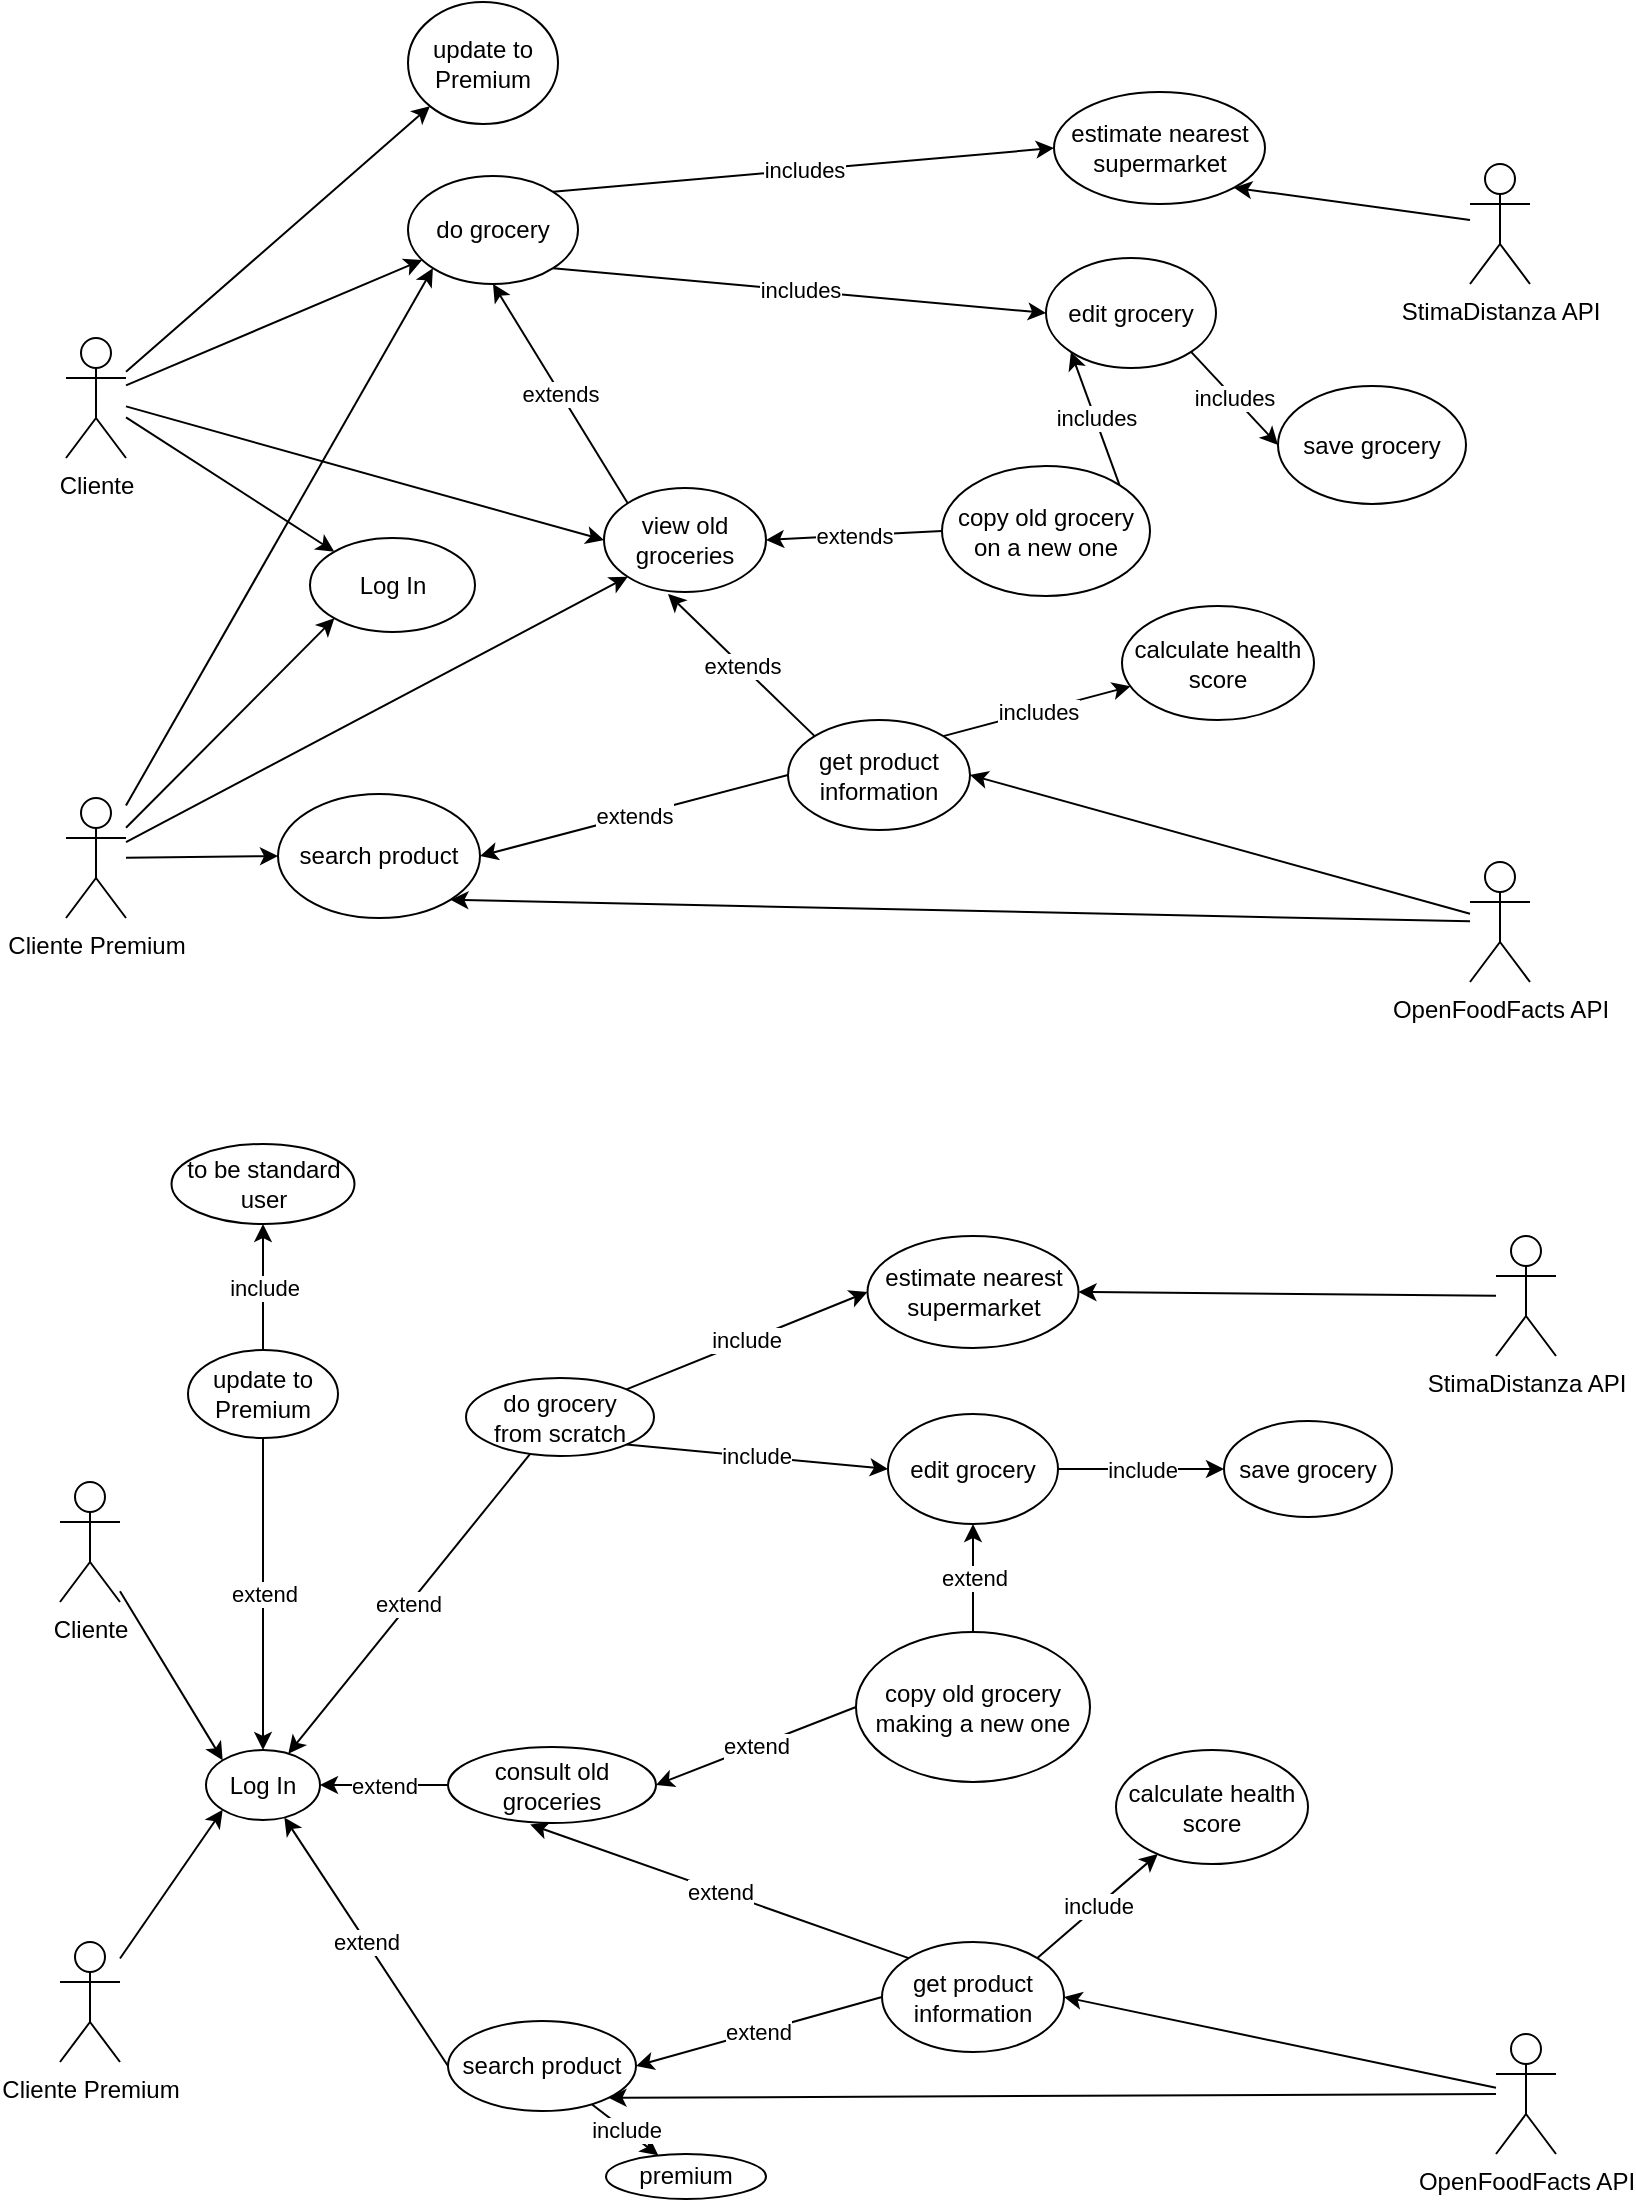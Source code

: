 <mxfile version="20.8.5" type="device"><diagram id="C5RBs43oDa-KdzZeNtuy" name="Page-1"><mxGraphModel dx="1185" dy="642" grid="0" gridSize="10" guides="1" tooltips="1" connect="1" arrows="1" fold="1" page="1" pageScale="1" pageWidth="827" pageHeight="1169" math="0" shadow="0"><root><mxCell id="WIyWlLk6GJQsqaUBKTNV-0"/><mxCell id="WIyWlLk6GJQsqaUBKTNV-1" parent="WIyWlLk6GJQsqaUBKTNV-0"/><mxCell id="_w9Z4x4CN5F694CQqwq8-0" value="Cliente&lt;br&gt;" style="shape=umlActor;verticalLabelPosition=bottom;verticalAlign=top;html=1;outlineConnect=0;" parent="WIyWlLk6GJQsqaUBKTNV-1" vertex="1"><mxGeometry x="53" y="231" width="30" height="60" as="geometry"/></mxCell><mxCell id="WxcbaybQbfAevBzXN4X7-0" value="estimate nearest supermarket" style="ellipse;whiteSpace=wrap;html=1;" parent="WIyWlLk6GJQsqaUBKTNV-1" vertex="1"><mxGeometry x="547" y="108" width="105.5" height="56" as="geometry"/></mxCell><mxCell id="WxcbaybQbfAevBzXN4X7-1" value="edit grocery" style="ellipse;whiteSpace=wrap;html=1;" parent="WIyWlLk6GJQsqaUBKTNV-1" vertex="1"><mxGeometry x="543" y="191" width="85" height="55" as="geometry"/></mxCell><mxCell id="WxcbaybQbfAevBzXN4X7-2" value="save grocery" style="ellipse;whiteSpace=wrap;html=1;" parent="WIyWlLk6GJQsqaUBKTNV-1" vertex="1"><mxGeometry x="659" y="255" width="94" height="59" as="geometry"/></mxCell><mxCell id="WxcbaybQbfAevBzXN4X7-4" value="" style="endArrow=classic;html=1;rounded=0;" parent="WIyWlLk6GJQsqaUBKTNV-1" source="_w9Z4x4CN5F694CQqwq8-0" target="WxcbaybQbfAevBzXN4X7-5" edge="1"><mxGeometry width="50" height="50" relative="1" as="geometry"><mxPoint x="506" y="348" as="sourcePoint"/><mxPoint x="218" y="393" as="targetPoint"/></mxGeometry></mxCell><mxCell id="WxcbaybQbfAevBzXN4X7-5" value="do grocery" style="ellipse;whiteSpace=wrap;html=1;" parent="WIyWlLk6GJQsqaUBKTNV-1" vertex="1"><mxGeometry x="224" y="150" width="85" height="54" as="geometry"/></mxCell><mxCell id="WxcbaybQbfAevBzXN4X7-11" value="OpenFoodFacts API&lt;br&gt;" style="shape=umlActor;verticalLabelPosition=bottom;verticalAlign=top;html=1;outlineConnect=0;" parent="WIyWlLk6GJQsqaUBKTNV-1" vertex="1"><mxGeometry x="755" y="493" width="30" height="60" as="geometry"/></mxCell><mxCell id="WxcbaybQbfAevBzXN4X7-12" value="StimaDistanza API" style="shape=umlActor;verticalLabelPosition=bottom;verticalAlign=top;html=1;outlineConnect=0;" parent="WIyWlLk6GJQsqaUBKTNV-1" vertex="1"><mxGeometry x="755" y="144" width="30" height="60" as="geometry"/></mxCell><mxCell id="WxcbaybQbfAevBzXN4X7-13" value="search product" style="ellipse;whiteSpace=wrap;html=1;" parent="WIyWlLk6GJQsqaUBKTNV-1" vertex="1"><mxGeometry x="159" y="459" width="101" height="62" as="geometry"/></mxCell><mxCell id="WxcbaybQbfAevBzXN4X7-15" value="" style="endArrow=classic;html=1;rounded=0;entryX=1;entryY=1;entryDx=0;entryDy=0;" parent="WIyWlLk6GJQsqaUBKTNV-1" source="WxcbaybQbfAevBzXN4X7-11" target="WxcbaybQbfAevBzXN4X7-13" edge="1"><mxGeometry width="50" height="50" relative="1" as="geometry"><mxPoint x="527" y="-59" as="sourcePoint"/><mxPoint x="653" y="4" as="targetPoint"/></mxGeometry></mxCell><mxCell id="WxcbaybQbfAevBzXN4X7-18" value="includes" style="endArrow=classic;html=1;rounded=0;exitX=1;exitY=0;exitDx=0;exitDy=0;" parent="WIyWlLk6GJQsqaUBKTNV-1" source="WxcbaybQbfAevBzXN4X7-29" target="WxcbaybQbfAevBzXN4X7-19" edge="1"><mxGeometry width="50" height="50" relative="1" as="geometry"><mxPoint x="493" y="-97" as="sourcePoint"/><mxPoint x="443" y="-20" as="targetPoint"/></mxGeometry></mxCell><mxCell id="WxcbaybQbfAevBzXN4X7-19" value="calculate health score" style="ellipse;whiteSpace=wrap;html=1;" parent="WIyWlLk6GJQsqaUBKTNV-1" vertex="1"><mxGeometry x="581" y="365" width="96" height="57" as="geometry"/></mxCell><mxCell id="WxcbaybQbfAevBzXN4X7-25" value="" style="endArrow=classic;html=1;rounded=0;entryX=1;entryY=1;entryDx=0;entryDy=0;" parent="WIyWlLk6GJQsqaUBKTNV-1" source="WxcbaybQbfAevBzXN4X7-12" target="WxcbaybQbfAevBzXN4X7-0" edge="1"><mxGeometry width="50" height="50" relative="1" as="geometry"><mxPoint x="472" y="440" as="sourcePoint"/><mxPoint x="522" y="390" as="targetPoint"/></mxGeometry></mxCell><mxCell id="WxcbaybQbfAevBzXN4X7-29" value="get product information" style="ellipse;whiteSpace=wrap;html=1;" parent="WIyWlLk6GJQsqaUBKTNV-1" vertex="1"><mxGeometry x="414" y="422" width="91" height="55" as="geometry"/></mxCell><mxCell id="WxcbaybQbfAevBzXN4X7-30" value="" style="endArrow=classic;html=1;rounded=0;entryX=1;entryY=0.5;entryDx=0;entryDy=0;" parent="WIyWlLk6GJQsqaUBKTNV-1" source="WxcbaybQbfAevBzXN4X7-11" target="WxcbaybQbfAevBzXN4X7-29" edge="1"><mxGeometry width="50" height="50" relative="1" as="geometry"><mxPoint x="493" y="-47" as="sourcePoint"/><mxPoint x="543" y="-97" as="targetPoint"/></mxGeometry></mxCell><mxCell id="WxcbaybQbfAevBzXN4X7-31" value="extends" style="endArrow=classic;html=1;rounded=0;exitX=0;exitY=0.5;exitDx=0;exitDy=0;entryX=1;entryY=0.5;entryDx=0;entryDy=0;" parent="WIyWlLk6GJQsqaUBKTNV-1" source="WxcbaybQbfAevBzXN4X7-29" target="WxcbaybQbfAevBzXN4X7-13" edge="1"><mxGeometry width="50" height="50" relative="1" as="geometry"><mxPoint x="493" y="-47" as="sourcePoint"/><mxPoint x="417" y="16" as="targetPoint"/></mxGeometry></mxCell><mxCell id="WxcbaybQbfAevBzXN4X7-32" value="extends" style="endArrow=classic;html=1;rounded=0;entryX=0.5;entryY=1;entryDx=0;entryDy=0;exitX=0;exitY=0;exitDx=0;exitDy=0;startArrow=none;" parent="WIyWlLk6GJQsqaUBKTNV-1" source="WxcbaybQbfAevBzXN4X7-41" target="WxcbaybQbfAevBzXN4X7-5" edge="1"><mxGeometry width="50" height="50" relative="1" as="geometry"><mxPoint x="238" y="421" as="sourcePoint"/><mxPoint x="522" y="404" as="targetPoint"/></mxGeometry></mxCell><mxCell id="WxcbaybQbfAevBzXN4X7-35" value="copy old grocery on a new one" style="ellipse;whiteSpace=wrap;html=1;" parent="WIyWlLk6GJQsqaUBKTNV-1" vertex="1"><mxGeometry x="491" y="295" width="104" height="65" as="geometry"/></mxCell><mxCell id="WxcbaybQbfAevBzXN4X7-38" value="includes" style="endArrow=classic;html=1;rounded=0;entryX=0;entryY=0.5;entryDx=0;entryDy=0;exitX=1;exitY=0;exitDx=0;exitDy=0;" parent="WIyWlLk6GJQsqaUBKTNV-1" source="WxcbaybQbfAevBzXN4X7-5" target="WxcbaybQbfAevBzXN4X7-0" edge="1"><mxGeometry width="50" height="50" relative="1" as="geometry"><mxPoint x="465" y="215" as="sourcePoint"/><mxPoint x="522" y="299" as="targetPoint"/></mxGeometry></mxCell><mxCell id="WxcbaybQbfAevBzXN4X7-39" value="includes" style="endArrow=classic;html=1;rounded=0;exitX=1;exitY=1;exitDx=0;exitDy=0;entryX=0;entryY=0.5;entryDx=0;entryDy=0;" parent="WIyWlLk6GJQsqaUBKTNV-1" source="WxcbaybQbfAevBzXN4X7-5" target="WxcbaybQbfAevBzXN4X7-1" edge="1"><mxGeometry width="50" height="50" relative="1" as="geometry"><mxPoint x="488" y="347" as="sourcePoint"/><mxPoint x="304" y="318" as="targetPoint"/></mxGeometry></mxCell><mxCell id="WxcbaybQbfAevBzXN4X7-42" value="" style="endArrow=classic;html=1;rounded=0;entryX=0;entryY=0.5;entryDx=0;entryDy=0;" parent="WIyWlLk6GJQsqaUBKTNV-1" source="_w9Z4x4CN5F694CQqwq8-0" target="WxcbaybQbfAevBzXN4X7-41" edge="1"><mxGeometry width="50" height="50" relative="1" as="geometry"><mxPoint x="488" y="422" as="sourcePoint"/><mxPoint x="538" y="372" as="targetPoint"/></mxGeometry></mxCell><mxCell id="WxcbaybQbfAevBzXN4X7-43" value="extends" style="endArrow=classic;html=1;rounded=0;entryX=1;entryY=0.5;entryDx=0;entryDy=0;exitX=0;exitY=0.5;exitDx=0;exitDy=0;" parent="WIyWlLk6GJQsqaUBKTNV-1" source="WxcbaybQbfAevBzXN4X7-35" target="WxcbaybQbfAevBzXN4X7-41" edge="1"><mxGeometry width="50" height="50" relative="1" as="geometry"><mxPoint x="488" y="414" as="sourcePoint"/><mxPoint x="538" y="364" as="targetPoint"/></mxGeometry></mxCell><mxCell id="HwNQB8yQfN2F-0_FIFU_-0" value="includes" style="endArrow=classic;html=1;rounded=0;entryX=0;entryY=1;entryDx=0;entryDy=0;exitX=1;exitY=0;exitDx=0;exitDy=0;" parent="WIyWlLk6GJQsqaUBKTNV-1" source="WxcbaybQbfAevBzXN4X7-35" target="WxcbaybQbfAevBzXN4X7-1" edge="1"><mxGeometry width="50" height="50" relative="1" as="geometry"><mxPoint x="398" y="355" as="sourcePoint"/><mxPoint x="448" y="305" as="targetPoint"/></mxGeometry></mxCell><mxCell id="HwNQB8yQfN2F-0_FIFU_-1" value="includes" style="endArrow=classic;html=1;rounded=0;entryX=0;entryY=0.5;entryDx=0;entryDy=0;exitX=1;exitY=1;exitDx=0;exitDy=0;" parent="WIyWlLk6GJQsqaUBKTNV-1" source="WxcbaybQbfAevBzXN4X7-1" target="WxcbaybQbfAevBzXN4X7-2" edge="1"><mxGeometry width="50" height="50" relative="1" as="geometry"><mxPoint x="432" y="349" as="sourcePoint"/><mxPoint x="482" y="299" as="targetPoint"/></mxGeometry></mxCell><mxCell id="HwNQB8yQfN2F-0_FIFU_-4" value="extends" style="endArrow=classic;html=1;rounded=0;entryX=0.395;entryY=1.019;entryDx=0;entryDy=0;exitX=0;exitY=0;exitDx=0;exitDy=0;entryPerimeter=0;" parent="WIyWlLk6GJQsqaUBKTNV-1" source="WxcbaybQbfAevBzXN4X7-29" target="WxcbaybQbfAevBzXN4X7-41" edge="1"><mxGeometry width="50" height="50" relative="1" as="geometry"><mxPoint x="421" y="302" as="sourcePoint"/><mxPoint x="471" y="252" as="targetPoint"/></mxGeometry></mxCell><mxCell id="HwNQB8yQfN2F-0_FIFU_-6" value="Cliente Premium" style="shape=umlActor;verticalLabelPosition=bottom;verticalAlign=top;html=1;outlineConnect=0;" parent="WIyWlLk6GJQsqaUBKTNV-1" vertex="1"><mxGeometry x="53" y="461" width="30" height="60" as="geometry"/></mxCell><mxCell id="HwNQB8yQfN2F-0_FIFU_-8" value="" style="endArrow=classic;html=1;rounded=0;entryX=0;entryY=1;entryDx=0;entryDy=0;" parent="WIyWlLk6GJQsqaUBKTNV-1" source="HwNQB8yQfN2F-0_FIFU_-6" target="WxcbaybQbfAevBzXN4X7-5" edge="1"><mxGeometry width="50" height="50" relative="1" as="geometry"><mxPoint x="303" y="398" as="sourcePoint"/><mxPoint x="353" y="348" as="targetPoint"/></mxGeometry></mxCell><mxCell id="HwNQB8yQfN2F-0_FIFU_-9" value="" style="endArrow=classic;html=1;rounded=0;entryX=0;entryY=1;entryDx=0;entryDy=0;" parent="WIyWlLk6GJQsqaUBKTNV-1" source="HwNQB8yQfN2F-0_FIFU_-6" target="WxcbaybQbfAevBzXN4X7-41" edge="1"><mxGeometry width="50" height="50" relative="1" as="geometry"><mxPoint x="303" y="398" as="sourcePoint"/><mxPoint x="353" y="348" as="targetPoint"/></mxGeometry></mxCell><mxCell id="HwNQB8yQfN2F-0_FIFU_-10" value="" style="endArrow=classic;html=1;rounded=0;entryX=0;entryY=0.5;entryDx=0;entryDy=0;" parent="WIyWlLk6GJQsqaUBKTNV-1" source="HwNQB8yQfN2F-0_FIFU_-6" target="WxcbaybQbfAevBzXN4X7-13" edge="1"><mxGeometry width="50" height="50" relative="1" as="geometry"><mxPoint x="303" y="398" as="sourcePoint"/><mxPoint x="353" y="348" as="targetPoint"/></mxGeometry></mxCell><mxCell id="zHiVuSdZoIrmqVLBHDxH-0" value="Log In" style="ellipse;whiteSpace=wrap;html=1;" parent="WIyWlLk6GJQsqaUBKTNV-1" vertex="1"><mxGeometry x="175" y="331" width="82.5" height="47" as="geometry"/></mxCell><mxCell id="zHiVuSdZoIrmqVLBHDxH-1" value="" style="endArrow=classic;html=1;rounded=0;entryX=0;entryY=0;entryDx=0;entryDy=0;" parent="WIyWlLk6GJQsqaUBKTNV-1" source="_w9Z4x4CN5F694CQqwq8-0" target="zHiVuSdZoIrmqVLBHDxH-0" edge="1"><mxGeometry width="50" height="50" relative="1" as="geometry"><mxPoint x="648" y="361" as="sourcePoint"/><mxPoint x="698" y="311" as="targetPoint"/></mxGeometry></mxCell><mxCell id="zHiVuSdZoIrmqVLBHDxH-2" value="" style="endArrow=classic;html=1;rounded=0;entryX=0;entryY=1;entryDx=0;entryDy=0;" parent="WIyWlLk6GJQsqaUBKTNV-1" source="HwNQB8yQfN2F-0_FIFU_-6" target="zHiVuSdZoIrmqVLBHDxH-0" edge="1"><mxGeometry width="50" height="50" relative="1" as="geometry"><mxPoint x="648" y="361" as="sourcePoint"/><mxPoint x="698" y="311" as="targetPoint"/></mxGeometry></mxCell><mxCell id="WxcbaybQbfAevBzXN4X7-41" value="view old groceries" style="ellipse;whiteSpace=wrap;html=1;" parent="WIyWlLk6GJQsqaUBKTNV-1" vertex="1"><mxGeometry x="322" y="306" width="81" height="52" as="geometry"/></mxCell><mxCell id="zHiVuSdZoIrmqVLBHDxH-7" value="update to Premium" style="ellipse;whiteSpace=wrap;html=1;" parent="WIyWlLk6GJQsqaUBKTNV-1" vertex="1"><mxGeometry x="224" y="63" width="75" height="61" as="geometry"/></mxCell><mxCell id="zHiVuSdZoIrmqVLBHDxH-8" value="" style="endArrow=classic;html=1;rounded=0;entryX=0;entryY=1;entryDx=0;entryDy=0;" parent="WIyWlLk6GJQsqaUBKTNV-1" source="_w9Z4x4CN5F694CQqwq8-0" target="zHiVuSdZoIrmqVLBHDxH-7" edge="1"><mxGeometry width="50" height="50" relative="1" as="geometry"><mxPoint x="648" y="354" as="sourcePoint"/><mxPoint x="698" y="304" as="targetPoint"/></mxGeometry></mxCell><mxCell id="Ao2EOMr3MHZTzzWF1TYQ-0" value="Cliente&lt;br&gt;" style="shape=umlActor;verticalLabelPosition=bottom;verticalAlign=top;html=1;outlineConnect=0;" vertex="1" parent="WIyWlLk6GJQsqaUBKTNV-1"><mxGeometry x="50" y="803" width="30" height="60" as="geometry"/></mxCell><mxCell id="Ao2EOMr3MHZTzzWF1TYQ-1" value="estimate nearest supermarket" style="ellipse;whiteSpace=wrap;html=1;" vertex="1" parent="WIyWlLk6GJQsqaUBKTNV-1"><mxGeometry x="453.75" y="680" width="105.5" height="56" as="geometry"/></mxCell><mxCell id="Ao2EOMr3MHZTzzWF1TYQ-2" value="edit grocery" style="ellipse;whiteSpace=wrap;html=1;" vertex="1" parent="WIyWlLk6GJQsqaUBKTNV-1"><mxGeometry x="464" y="769" width="85" height="55" as="geometry"/></mxCell><mxCell id="Ao2EOMr3MHZTzzWF1TYQ-3" value="save grocery" style="ellipse;whiteSpace=wrap;html=1;" vertex="1" parent="WIyWlLk6GJQsqaUBKTNV-1"><mxGeometry x="632" y="772.5" width="84" height="48" as="geometry"/></mxCell><mxCell id="Ao2EOMr3MHZTzzWF1TYQ-39" value="extend" style="edgeStyle=none;rounded=0;orthogonalLoop=1;jettySize=auto;html=1;" edge="1" parent="WIyWlLk6GJQsqaUBKTNV-1" source="Ao2EOMr3MHZTzzWF1TYQ-5" target="Ao2EOMr3MHZTzzWF1TYQ-29"><mxGeometry relative="1" as="geometry"/></mxCell><mxCell id="Ao2EOMr3MHZTzzWF1TYQ-5" value="do grocery&lt;br&gt;from scratch" style="ellipse;whiteSpace=wrap;html=1;" vertex="1" parent="WIyWlLk6GJQsqaUBKTNV-1"><mxGeometry x="253" y="751" width="94" height="39" as="geometry"/></mxCell><mxCell id="Ao2EOMr3MHZTzzWF1TYQ-6" value="OpenFoodFacts API&lt;br&gt;" style="shape=umlActor;verticalLabelPosition=bottom;verticalAlign=top;html=1;outlineConnect=0;" vertex="1" parent="WIyWlLk6GJQsqaUBKTNV-1"><mxGeometry x="768" y="1079" width="30" height="60" as="geometry"/></mxCell><mxCell id="Ao2EOMr3MHZTzzWF1TYQ-7" value="StimaDistanza API" style="shape=umlActor;verticalLabelPosition=bottom;verticalAlign=top;html=1;outlineConnect=0;" vertex="1" parent="WIyWlLk6GJQsqaUBKTNV-1"><mxGeometry x="768" y="680" width="30" height="60" as="geometry"/></mxCell><mxCell id="Ao2EOMr3MHZTzzWF1TYQ-45" value="include" style="edgeStyle=none;rounded=0;orthogonalLoop=1;jettySize=auto;html=1;" edge="1" parent="WIyWlLk6GJQsqaUBKTNV-1" source="Ao2EOMr3MHZTzzWF1TYQ-8" target="Ao2EOMr3MHZTzzWF1TYQ-44"><mxGeometry relative="1" as="geometry"/></mxCell><mxCell id="Ao2EOMr3MHZTzzWF1TYQ-8" value="search product" style="ellipse;whiteSpace=wrap;html=1;" vertex="1" parent="WIyWlLk6GJQsqaUBKTNV-1"><mxGeometry x="244" y="1072.5" width="94" height="45" as="geometry"/></mxCell><mxCell id="Ao2EOMr3MHZTzzWF1TYQ-9" value="" style="endArrow=classic;html=1;rounded=0;entryX=1;entryY=1;entryDx=0;entryDy=0;" edge="1" parent="WIyWlLk6GJQsqaUBKTNV-1" source="Ao2EOMr3MHZTzzWF1TYQ-6" target="Ao2EOMr3MHZTzzWF1TYQ-8"><mxGeometry width="50" height="50" relative="1" as="geometry"><mxPoint x="524" y="513" as="sourcePoint"/><mxPoint x="650" y="576" as="targetPoint"/></mxGeometry></mxCell><mxCell id="Ao2EOMr3MHZTzzWF1TYQ-10" value="include" style="endArrow=classic;html=1;rounded=0;exitX=1;exitY=0;exitDx=0;exitDy=0;" edge="1" parent="WIyWlLk6GJQsqaUBKTNV-1" source="Ao2EOMr3MHZTzzWF1TYQ-13" target="Ao2EOMr3MHZTzzWF1TYQ-11"><mxGeometry width="50" height="50" relative="1" as="geometry"><mxPoint x="490" y="475" as="sourcePoint"/><mxPoint x="440" y="552" as="targetPoint"/></mxGeometry></mxCell><mxCell id="Ao2EOMr3MHZTzzWF1TYQ-11" value="calculate health score" style="ellipse;whiteSpace=wrap;html=1;" vertex="1" parent="WIyWlLk6GJQsqaUBKTNV-1"><mxGeometry x="578" y="937" width="96" height="57" as="geometry"/></mxCell><mxCell id="Ao2EOMr3MHZTzzWF1TYQ-12" value="" style="endArrow=classic;html=1;rounded=0;entryX=1;entryY=0.5;entryDx=0;entryDy=0;" edge="1" parent="WIyWlLk6GJQsqaUBKTNV-1" source="Ao2EOMr3MHZTzzWF1TYQ-7" target="Ao2EOMr3MHZTzzWF1TYQ-1"><mxGeometry width="50" height="50" relative="1" as="geometry"><mxPoint x="469" y="1012" as="sourcePoint"/><mxPoint x="519" y="962" as="targetPoint"/></mxGeometry></mxCell><mxCell id="Ao2EOMr3MHZTzzWF1TYQ-13" value="get product information" style="ellipse;whiteSpace=wrap;html=1;" vertex="1" parent="WIyWlLk6GJQsqaUBKTNV-1"><mxGeometry x="461" y="1033" width="91" height="55" as="geometry"/></mxCell><mxCell id="Ao2EOMr3MHZTzzWF1TYQ-14" value="" style="endArrow=classic;html=1;rounded=0;entryX=1;entryY=0.5;entryDx=0;entryDy=0;" edge="1" parent="WIyWlLk6GJQsqaUBKTNV-1" source="Ao2EOMr3MHZTzzWF1TYQ-6" target="Ao2EOMr3MHZTzzWF1TYQ-13"><mxGeometry width="50" height="50" relative="1" as="geometry"><mxPoint x="490" y="525" as="sourcePoint"/><mxPoint x="540" y="475" as="targetPoint"/></mxGeometry></mxCell><mxCell id="Ao2EOMr3MHZTzzWF1TYQ-15" value="extend" style="endArrow=classic;html=1;rounded=0;exitX=0;exitY=0.5;exitDx=0;exitDy=0;entryX=1;entryY=0.5;entryDx=0;entryDy=0;" edge="1" parent="WIyWlLk6GJQsqaUBKTNV-1" source="Ao2EOMr3MHZTzzWF1TYQ-13" target="Ao2EOMr3MHZTzzWF1TYQ-8"><mxGeometry width="50" height="50" relative="1" as="geometry"><mxPoint x="490" y="525" as="sourcePoint"/><mxPoint x="414" y="588" as="targetPoint"/></mxGeometry></mxCell><mxCell id="Ao2EOMr3MHZTzzWF1TYQ-17" value="copy old grocery&lt;br&gt;making a new one" style="ellipse;whiteSpace=wrap;html=1;" vertex="1" parent="WIyWlLk6GJQsqaUBKTNV-1"><mxGeometry x="448" y="878" width="117" height="75" as="geometry"/></mxCell><mxCell id="Ao2EOMr3MHZTzzWF1TYQ-18" value="include" style="endArrow=classic;html=1;rounded=0;entryX=0;entryY=0.5;entryDx=0;entryDy=0;exitX=1;exitY=0;exitDx=0;exitDy=0;" edge="1" parent="WIyWlLk6GJQsqaUBKTNV-1" source="Ao2EOMr3MHZTzzWF1TYQ-5" target="Ao2EOMr3MHZTzzWF1TYQ-1"><mxGeometry width="50" height="50" relative="1" as="geometry"><mxPoint x="462" y="787" as="sourcePoint"/><mxPoint x="519" y="871" as="targetPoint"/></mxGeometry></mxCell><mxCell id="Ao2EOMr3MHZTzzWF1TYQ-19" value="include" style="endArrow=classic;html=1;rounded=0;exitX=1;exitY=1;exitDx=0;exitDy=0;entryX=0;entryY=0.5;entryDx=0;entryDy=0;" edge="1" parent="WIyWlLk6GJQsqaUBKTNV-1" source="Ao2EOMr3MHZTzzWF1TYQ-5" target="Ao2EOMr3MHZTzzWF1TYQ-2"><mxGeometry width="50" height="50" relative="1" as="geometry"><mxPoint x="485" y="919" as="sourcePoint"/><mxPoint x="301" y="890" as="targetPoint"/></mxGeometry></mxCell><mxCell id="Ao2EOMr3MHZTzzWF1TYQ-21" value="extend" style="endArrow=classic;html=1;rounded=0;entryX=1;entryY=0.5;entryDx=0;entryDy=0;exitX=0;exitY=0.5;exitDx=0;exitDy=0;" edge="1" parent="WIyWlLk6GJQsqaUBKTNV-1" source="Ao2EOMr3MHZTzzWF1TYQ-17" target="Ao2EOMr3MHZTzzWF1TYQ-32"><mxGeometry width="50" height="50" relative="1" as="geometry"><mxPoint x="485" y="986" as="sourcePoint"/><mxPoint x="535" y="936" as="targetPoint"/></mxGeometry></mxCell><mxCell id="Ao2EOMr3MHZTzzWF1TYQ-22" value="extend" style="endArrow=classic;html=1;rounded=0;entryX=0.5;entryY=1;entryDx=0;entryDy=0;exitX=0.5;exitY=0;exitDx=0;exitDy=0;" edge="1" parent="WIyWlLk6GJQsqaUBKTNV-1" source="Ao2EOMr3MHZTzzWF1TYQ-17" target="Ao2EOMr3MHZTzzWF1TYQ-2"><mxGeometry width="50" height="50" relative="1" as="geometry"><mxPoint x="395" y="927" as="sourcePoint"/><mxPoint x="445" y="877" as="targetPoint"/></mxGeometry></mxCell><mxCell id="Ao2EOMr3MHZTzzWF1TYQ-23" value="include" style="endArrow=classic;html=1;rounded=0;entryX=0;entryY=0.5;entryDx=0;entryDy=0;exitX=1;exitY=0.5;exitDx=0;exitDy=0;" edge="1" parent="WIyWlLk6GJQsqaUBKTNV-1" source="Ao2EOMr3MHZTzzWF1TYQ-2" target="Ao2EOMr3MHZTzzWF1TYQ-3"><mxGeometry width="50" height="50" relative="1" as="geometry"><mxPoint x="429" y="921" as="sourcePoint"/><mxPoint x="479" y="871" as="targetPoint"/></mxGeometry></mxCell><mxCell id="Ao2EOMr3MHZTzzWF1TYQ-24" value="extend" style="endArrow=classic;html=1;rounded=0;entryX=0.395;entryY=1.019;entryDx=0;entryDy=0;exitX=0;exitY=0;exitDx=0;exitDy=0;entryPerimeter=0;" edge="1" parent="WIyWlLk6GJQsqaUBKTNV-1" source="Ao2EOMr3MHZTzzWF1TYQ-13" target="Ao2EOMr3MHZTzzWF1TYQ-32"><mxGeometry width="50" height="50" relative="1" as="geometry"><mxPoint x="418" y="874" as="sourcePoint"/><mxPoint x="468" y="824" as="targetPoint"/></mxGeometry></mxCell><mxCell id="Ao2EOMr3MHZTzzWF1TYQ-25" value="Cliente Premium" style="shape=umlActor;verticalLabelPosition=bottom;verticalAlign=top;html=1;outlineConnect=0;" vertex="1" parent="WIyWlLk6GJQsqaUBKTNV-1"><mxGeometry x="50" y="1033" width="30" height="60" as="geometry"/></mxCell><mxCell id="Ao2EOMr3MHZTzzWF1TYQ-35" value="extend" style="rounded=0;orthogonalLoop=1;jettySize=auto;html=1;exitX=0;exitY=0.5;exitDx=0;exitDy=0;" edge="1" parent="WIyWlLk6GJQsqaUBKTNV-1" source="Ao2EOMr3MHZTzzWF1TYQ-8" target="Ao2EOMr3MHZTzzWF1TYQ-29"><mxGeometry relative="1" as="geometry"/></mxCell><mxCell id="Ao2EOMr3MHZTzzWF1TYQ-29" value="Log In" style="ellipse;whiteSpace=wrap;html=1;" vertex="1" parent="WIyWlLk6GJQsqaUBKTNV-1"><mxGeometry x="123" y="937" width="57" height="35" as="geometry"/></mxCell><mxCell id="Ao2EOMr3MHZTzzWF1TYQ-30" value="" style="endArrow=classic;html=1;rounded=0;entryX=0;entryY=0;entryDx=0;entryDy=0;" edge="1" parent="WIyWlLk6GJQsqaUBKTNV-1" source="Ao2EOMr3MHZTzzWF1TYQ-0" target="Ao2EOMr3MHZTzzWF1TYQ-29"><mxGeometry width="50" height="50" relative="1" as="geometry"><mxPoint x="645" y="933" as="sourcePoint"/><mxPoint x="695" y="883" as="targetPoint"/></mxGeometry></mxCell><mxCell id="Ao2EOMr3MHZTzzWF1TYQ-31" value="" style="endArrow=classic;html=1;rounded=0;entryX=0;entryY=1;entryDx=0;entryDy=0;" edge="1" parent="WIyWlLk6GJQsqaUBKTNV-1" source="Ao2EOMr3MHZTzzWF1TYQ-25" target="Ao2EOMr3MHZTzzWF1TYQ-29"><mxGeometry width="50" height="50" relative="1" as="geometry"><mxPoint x="645" y="933" as="sourcePoint"/><mxPoint x="695" y="883" as="targetPoint"/></mxGeometry></mxCell><mxCell id="Ao2EOMr3MHZTzzWF1TYQ-36" value="extend" style="edgeStyle=none;rounded=0;orthogonalLoop=1;jettySize=auto;html=1;entryX=1;entryY=0.5;entryDx=0;entryDy=0;" edge="1" parent="WIyWlLk6GJQsqaUBKTNV-1" source="Ao2EOMr3MHZTzzWF1TYQ-32" target="Ao2EOMr3MHZTzzWF1TYQ-29"><mxGeometry relative="1" as="geometry"/></mxCell><mxCell id="Ao2EOMr3MHZTzzWF1TYQ-32" value="consult old groceries" style="ellipse;whiteSpace=wrap;html=1;" vertex="1" parent="WIyWlLk6GJQsqaUBKTNV-1"><mxGeometry x="244" y="935.5" width="104" height="38" as="geometry"/></mxCell><mxCell id="Ao2EOMr3MHZTzzWF1TYQ-41" value="extend" style="edgeStyle=none;rounded=0;orthogonalLoop=1;jettySize=auto;html=1;" edge="1" parent="WIyWlLk6GJQsqaUBKTNV-1" source="Ao2EOMr3MHZTzzWF1TYQ-33" target="Ao2EOMr3MHZTzzWF1TYQ-29"><mxGeometry relative="1" as="geometry"/></mxCell><mxCell id="Ao2EOMr3MHZTzzWF1TYQ-43" value="include" style="edgeStyle=none;rounded=0;orthogonalLoop=1;jettySize=auto;html=1;" edge="1" parent="WIyWlLk6GJQsqaUBKTNV-1" source="Ao2EOMr3MHZTzzWF1TYQ-33" target="Ao2EOMr3MHZTzzWF1TYQ-42"><mxGeometry relative="1" as="geometry"/></mxCell><mxCell id="Ao2EOMr3MHZTzzWF1TYQ-33" value="update to Premium" style="ellipse;whiteSpace=wrap;html=1;" vertex="1" parent="WIyWlLk6GJQsqaUBKTNV-1"><mxGeometry x="114" y="737" width="75" height="44" as="geometry"/></mxCell><mxCell id="Ao2EOMr3MHZTzzWF1TYQ-42" value="to be standard user" style="ellipse;whiteSpace=wrap;html=1;" vertex="1" parent="WIyWlLk6GJQsqaUBKTNV-1"><mxGeometry x="105.75" y="634" width="91.5" height="40" as="geometry"/></mxCell><mxCell id="Ao2EOMr3MHZTzzWF1TYQ-44" value="premium" style="ellipse;whiteSpace=wrap;html=1;" vertex="1" parent="WIyWlLk6GJQsqaUBKTNV-1"><mxGeometry x="323" y="1139" width="80" height="22.5" as="geometry"/></mxCell></root></mxGraphModel></diagram></mxfile>